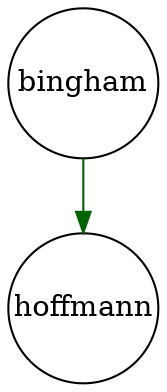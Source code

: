 digraph fullagr_bingham_hoffmann { 
 K=0.6 
 "bingham" -> { "hoffmann" } [color="darkgreen", arrowhead="normal", penwidth=1, href="#5"]; 
 "bingham" [shape="circle", fixedsize="true", height=1, width=1, style="filled", fillcolor="white", href="#bingham"]; 
 "hoffmann" [shape="circle", fixedsize="true", height=1, width=1, style="filled", fillcolor="white", href="#hoffmann"]; 

}